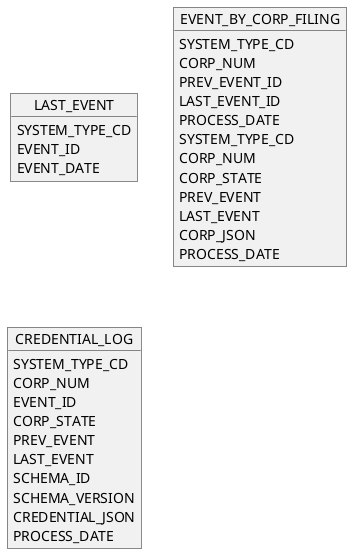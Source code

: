 @startuml

object LAST_EVENT {
  SYSTEM_TYPE_CD
  EVENT_ID
  EVENT_DATE
}

object EVENT_BY_CORP_FILING {
  SYSTEM_TYPE_CD
  CORP_NUM
  PREV_EVENT_ID
  LAST_EVENT_ID
  PROCESS_DATE
}

object EVENT_BY_CORP_FILING {
  SYSTEM_TYPE_CD
  CORP_NUM
  CORP_STATE
  PREV_EVENT
  LAST_EVENT
  CORP_JSON
  PROCESS_DATE
}

object CREDENTIAL_LOG {
  SYSTEM_TYPE_CD
  CORP_NUM
  EVENT_ID
  CORP_STATE
  PREV_EVENT
  LAST_EVENT
  SCHEMA_ID
  SCHEMA_VERSION
  CREDENTIAL_JSON
  PROCESS_DATE
}

@enduml
